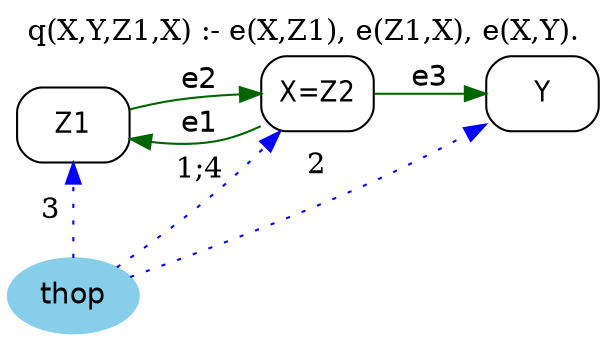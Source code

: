 strict digraph G {
	graph [bb="0,0,271.19,156",
		label="q(X,Y,Z1,X) :- e(X,Z1), e(Z1,X), e(X,Y).",
		labelloc=t,
		lheight=0.21,
		lp="135.6,144.5",
		lwidth=3.26,
		rankdir=LR
	];
	node [label="\N"];
	Z1	 [fontname="Helvetica-Narrow",
		height=0.5,
		pos="28.597,100",
		shape=box,
		style=rounded,
		width=0.75];
	X	 [fontname="Helvetica-Narrow",
		height=0.5,
		label="X=Z2",
		pos="138.19,115",
		shape=box,
		style=rounded,
		width=0.75];
	Z1 -> X	 [color=darkgreen,
		fontname=helvetica,
		label=e2,
		lp="84.195,120.5",
		pos="e,111.1,114.92 56.002,108.05 62.26,109.61 68.917,111.05 75.195,112 83.508,113.25 92.502,114.03 101.02,114.49"];
	X -> Z1	 [color=darkgreen,
		fontname=helvetica,
		label=e1,
		lp="84.195,100.5",
		pos="e,55.868,93.037 110.84,99.208 105.18,96.639 99.126,94.372 93.195,93 84.506,90.99 75.022,90.889 66.064,91.71"];
	Y	 [fontname="Helvetica-Narrow",
		height=0.5,
		pos="244.19,115",
		shape=box,
		style=rounded,
		width=0.75];
	X -> Y	 [color=darkgreen,
		fontname=helvetica,
		label=e3,
		lp="191.19,122.5",
		pos="e,216.85,115 165.22,115 177.83,115 193.05,115 206.74,115"];
	thop	 [color=skyblue,
		fillcolor=skyblue,
		fontname=helvetica,
		height=0.5,
		pos="28.597,18",
		shape=oval,
		style="filled,rounded",
		width=0.79437];
	thop -> Z1	 [color=blue,
		constraint=false,
		label=3,
		lp="18.097,59",
		pos="e,28.597,81.852 28.597,36.198 28.597,46.602 28.597,59.878 28.597,71.623",
		style=dotted];
	thop -> X	 [color=blue,
		constraint=false,
		label="1;4",
		lp="84.195,79.5",
		pos="e,119.63,96.725 46.412,32.358 59.538,43.065 77.721,58.166 93.195,72 99.426,77.57 106,83.7 112.14,89.542",
		style=dotted];
	thop -> Y	 [color=blue,
		constraint=false,
		label=2,
		lp="138.19,80.5",
		pos="e,217.13,99.699 53.36,27.066 80.985,37.388 126.84,55.143 165.19,73 179.5,79.658 194.88,87.644 208.25,94.856",
		style=dotted];
}
